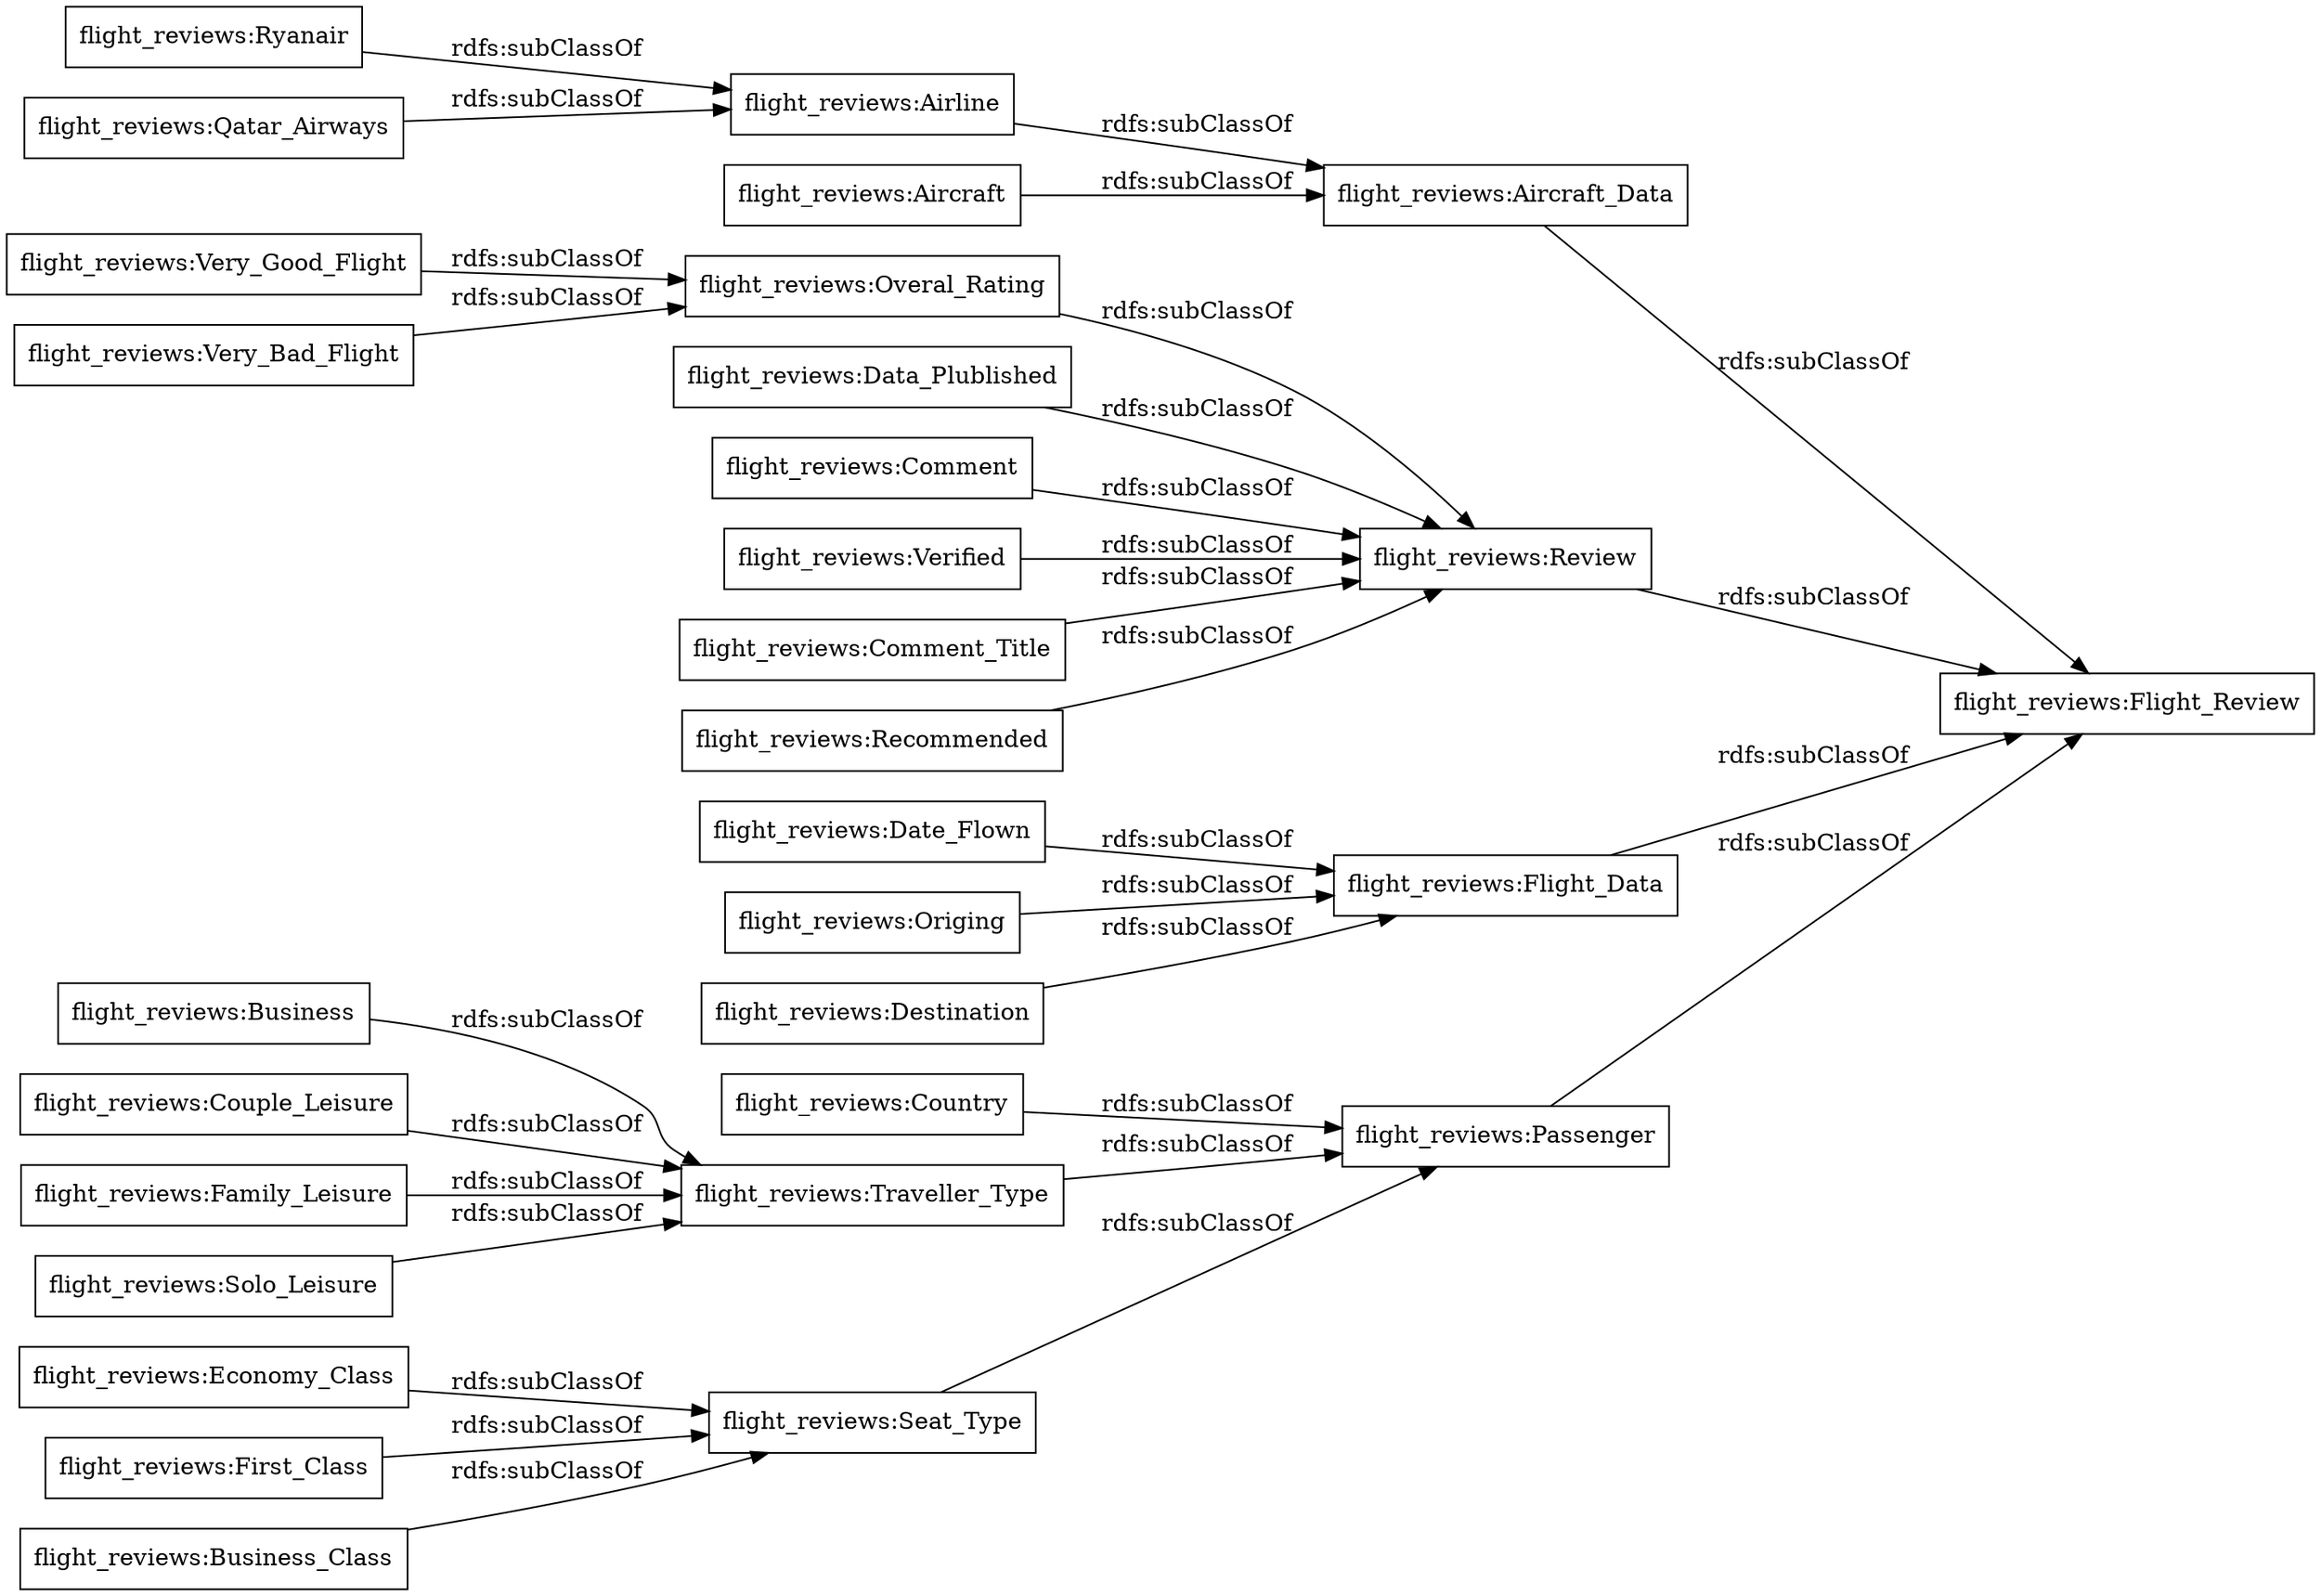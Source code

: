 digraph ar2dtool_diagram { 
rankdir=LR;
size="1000"
node [shape = rectangle, color="black"]; "flight_reviews:Seat_Type" "flight_reviews:Overal_Rating" "flight_reviews:Business" "flight_reviews:Aircraft_Data" "flight_reviews:Couple_Leisure" "flight_reviews:Very_Good_Flight" "flight_reviews:Review" "flight_reviews:Ryanair" "flight_reviews:Flight_Review" "flight_reviews:Economy_Class" "flight_reviews:Data_Plublished" "flight_reviews:Country" "flight_reviews:Comment" "flight_reviews:Family_Leisure" "flight_reviews:Flight_Data" "flight_reviews:Airline" "flight_reviews:Date_Flown" "flight_reviews:Solo_Leisure" "flight_reviews:First_Class" "flight_reviews:Verified" "flight_reviews:Origing" "flight_reviews:Business_Class" "flight_reviews:Very_Bad_Flight" "flight_reviews:Comment_Title" "flight_reviews:Traveller_Type" "flight_reviews:Recommended" "flight_reviews:Destination" "flight_reviews:Passenger" "flight_reviews:Qatar_Airways" "flight_reviews:Aircraft" ; /*classes style*/
	"flight_reviews:First_Class" -> "flight_reviews:Seat_Type" [ label = "rdfs:subClassOf" ];
	"flight_reviews:Seat_Type" -> "flight_reviews:Passenger" [ label = "rdfs:subClassOf" ];
	"flight_reviews:Destination" -> "flight_reviews:Flight_Data" [ label = "rdfs:subClassOf" ];
	"flight_reviews:Aircraft_Data" -> "flight_reviews:Flight_Review" [ label = "rdfs:subClassOf" ];
	"flight_reviews:Overal_Rating" -> "flight_reviews:Review" [ label = "rdfs:subClassOf" ];
	"flight_reviews:Business" -> "flight_reviews:Traveller_Type" [ label = "rdfs:subClassOf" ];
	"flight_reviews:Business_Class" -> "flight_reviews:Seat_Type" [ label = "rdfs:subClassOf" ];
	"flight_reviews:Family_Leisure" -> "flight_reviews:Traveller_Type" [ label = "rdfs:subClassOf" ];
	"flight_reviews:Traveller_Type" -> "flight_reviews:Passenger" [ label = "rdfs:subClassOf" ];
	"flight_reviews:Solo_Leisure" -> "flight_reviews:Traveller_Type" [ label = "rdfs:subClassOf" ];
	"flight_reviews:Ryanair" -> "flight_reviews:Airline" [ label = "rdfs:subClassOf" ];
	"flight_reviews:Origing" -> "flight_reviews:Flight_Data" [ label = "rdfs:subClassOf" ];
	"flight_reviews:Economy_Class" -> "flight_reviews:Seat_Type" [ label = "rdfs:subClassOf" ];
	"flight_reviews:Country" -> "flight_reviews:Passenger" [ label = "rdfs:subClassOf" ];
	"flight_reviews:Passenger" -> "flight_reviews:Flight_Review" [ label = "rdfs:subClassOf" ];
	"flight_reviews:Date_Flown" -> "flight_reviews:Flight_Data" [ label = "rdfs:subClassOf" ];
	"flight_reviews:Airline" -> "flight_reviews:Aircraft_Data" [ label = "rdfs:subClassOf" ];
	"flight_reviews:Very_Good_Flight" -> "flight_reviews:Overal_Rating" [ label = "rdfs:subClassOf" ];
	"flight_reviews:Recommended" -> "flight_reviews:Review" [ label = "rdfs:subClassOf" ];
	"flight_reviews:Aircraft" -> "flight_reviews:Aircraft_Data" [ label = "rdfs:subClassOf" ];
	"flight_reviews:Review" -> "flight_reviews:Flight_Review" [ label = "rdfs:subClassOf" ];
	"flight_reviews:Qatar_Airways" -> "flight_reviews:Airline" [ label = "rdfs:subClassOf" ];
	"flight_reviews:Couple_Leisure" -> "flight_reviews:Traveller_Type" [ label = "rdfs:subClassOf" ];
	"flight_reviews:Comment" -> "flight_reviews:Review" [ label = "rdfs:subClassOf" ];
	"flight_reviews:Comment_Title" -> "flight_reviews:Review" [ label = "rdfs:subClassOf" ];
	"flight_reviews:Data_Plublished" -> "flight_reviews:Review" [ label = "rdfs:subClassOf" ];
	"flight_reviews:Very_Bad_Flight" -> "flight_reviews:Overal_Rating" [ label = "rdfs:subClassOf" ];
	"flight_reviews:Flight_Data" -> "flight_reviews:Flight_Review" [ label = "rdfs:subClassOf" ];
	"flight_reviews:Verified" -> "flight_reviews:Review" [ label = "rdfs:subClassOf" ];

}
